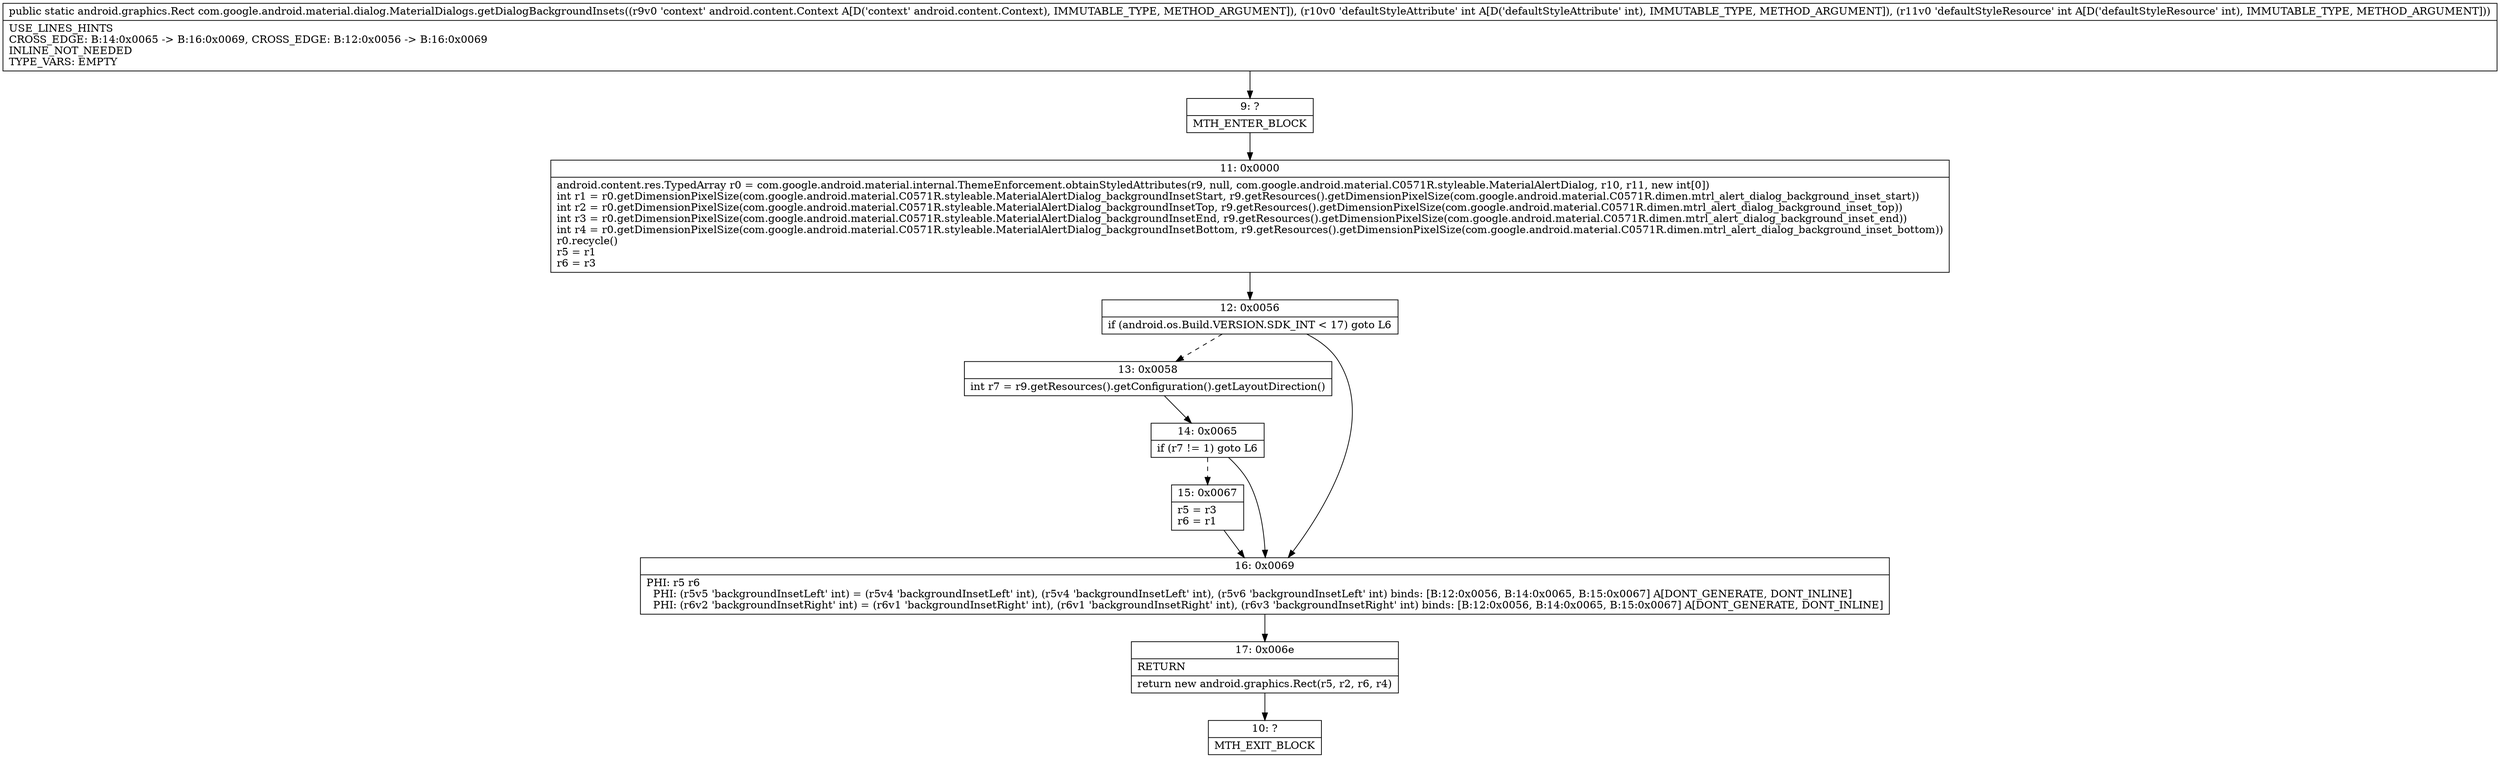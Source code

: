 digraph "CFG forcom.google.android.material.dialog.MaterialDialogs.getDialogBackgroundInsets(Landroid\/content\/Context;II)Landroid\/graphics\/Rect;" {
Node_9 [shape=record,label="{9\:\ ?|MTH_ENTER_BLOCK\l}"];
Node_11 [shape=record,label="{11\:\ 0x0000|android.content.res.TypedArray r0 = com.google.android.material.internal.ThemeEnforcement.obtainStyledAttributes(r9, null, com.google.android.material.C0571R.styleable.MaterialAlertDialog, r10, r11, new int[0])\lint r1 = r0.getDimensionPixelSize(com.google.android.material.C0571R.styleable.MaterialAlertDialog_backgroundInsetStart, r9.getResources().getDimensionPixelSize(com.google.android.material.C0571R.dimen.mtrl_alert_dialog_background_inset_start))\lint r2 = r0.getDimensionPixelSize(com.google.android.material.C0571R.styleable.MaterialAlertDialog_backgroundInsetTop, r9.getResources().getDimensionPixelSize(com.google.android.material.C0571R.dimen.mtrl_alert_dialog_background_inset_top))\lint r3 = r0.getDimensionPixelSize(com.google.android.material.C0571R.styleable.MaterialAlertDialog_backgroundInsetEnd, r9.getResources().getDimensionPixelSize(com.google.android.material.C0571R.dimen.mtrl_alert_dialog_background_inset_end))\lint r4 = r0.getDimensionPixelSize(com.google.android.material.C0571R.styleable.MaterialAlertDialog_backgroundInsetBottom, r9.getResources().getDimensionPixelSize(com.google.android.material.C0571R.dimen.mtrl_alert_dialog_background_inset_bottom))\lr0.recycle()\lr5 = r1\lr6 = r3\l}"];
Node_12 [shape=record,label="{12\:\ 0x0056|if (android.os.Build.VERSION.SDK_INT \< 17) goto L6\l}"];
Node_13 [shape=record,label="{13\:\ 0x0058|int r7 = r9.getResources().getConfiguration().getLayoutDirection()\l}"];
Node_14 [shape=record,label="{14\:\ 0x0065|if (r7 != 1) goto L6\l}"];
Node_15 [shape=record,label="{15\:\ 0x0067|r5 = r3\lr6 = r1\l}"];
Node_16 [shape=record,label="{16\:\ 0x0069|PHI: r5 r6 \l  PHI: (r5v5 'backgroundInsetLeft' int) = (r5v4 'backgroundInsetLeft' int), (r5v4 'backgroundInsetLeft' int), (r5v6 'backgroundInsetLeft' int) binds: [B:12:0x0056, B:14:0x0065, B:15:0x0067] A[DONT_GENERATE, DONT_INLINE]\l  PHI: (r6v2 'backgroundInsetRight' int) = (r6v1 'backgroundInsetRight' int), (r6v1 'backgroundInsetRight' int), (r6v3 'backgroundInsetRight' int) binds: [B:12:0x0056, B:14:0x0065, B:15:0x0067] A[DONT_GENERATE, DONT_INLINE]\l}"];
Node_17 [shape=record,label="{17\:\ 0x006e|RETURN\l|return new android.graphics.Rect(r5, r2, r6, r4)\l}"];
Node_10 [shape=record,label="{10\:\ ?|MTH_EXIT_BLOCK\l}"];
MethodNode[shape=record,label="{public static android.graphics.Rect com.google.android.material.dialog.MaterialDialogs.getDialogBackgroundInsets((r9v0 'context' android.content.Context A[D('context' android.content.Context), IMMUTABLE_TYPE, METHOD_ARGUMENT]), (r10v0 'defaultStyleAttribute' int A[D('defaultStyleAttribute' int), IMMUTABLE_TYPE, METHOD_ARGUMENT]), (r11v0 'defaultStyleResource' int A[D('defaultStyleResource' int), IMMUTABLE_TYPE, METHOD_ARGUMENT]))  | USE_LINES_HINTS\lCROSS_EDGE: B:14:0x0065 \-\> B:16:0x0069, CROSS_EDGE: B:12:0x0056 \-\> B:16:0x0069\lINLINE_NOT_NEEDED\lTYPE_VARS: EMPTY\l}"];
MethodNode -> Node_9;Node_9 -> Node_11;
Node_11 -> Node_12;
Node_12 -> Node_13[style=dashed];
Node_12 -> Node_16;
Node_13 -> Node_14;
Node_14 -> Node_15[style=dashed];
Node_14 -> Node_16;
Node_15 -> Node_16;
Node_16 -> Node_17;
Node_17 -> Node_10;
}

